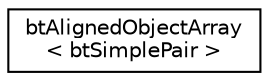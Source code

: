 digraph "Graphical Class Hierarchy"
{
  edge [fontname="Helvetica",fontsize="10",labelfontname="Helvetica",labelfontsize="10"];
  node [fontname="Helvetica",fontsize="10",shape=record];
  rankdir="LR";
  Node1 [label="btAlignedObjectArray\l\< btSimplePair \>",height=0.2,width=0.4,color="black", fillcolor="white", style="filled",URL="$classbt_aligned_object_array.html"];
}
